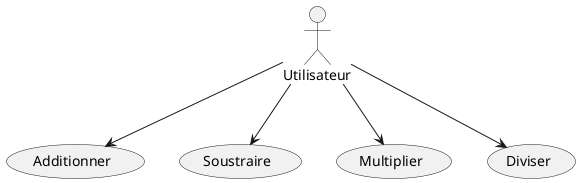 @startuml
    Utilisateur --> (Additionner)
    Utilisateur --> (Soustraire)
    Utilisateur --> (Multiplier)
    Utilisateur --> (Diviser)
@enduml
